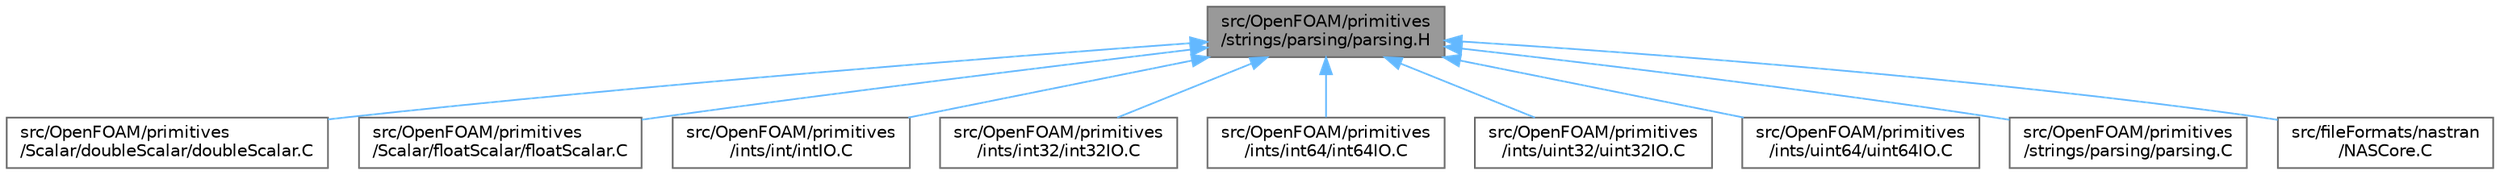 digraph "src/OpenFOAM/primitives/strings/parsing/parsing.H"
{
 // LATEX_PDF_SIZE
  bgcolor="transparent";
  edge [fontname=Helvetica,fontsize=10,labelfontname=Helvetica,labelfontsize=10];
  node [fontname=Helvetica,fontsize=10,shape=box,height=0.2,width=0.4];
  Node1 [id="Node000001",label="src/OpenFOAM/primitives\l/strings/parsing/parsing.H",height=0.2,width=0.4,color="gray40", fillcolor="grey60", style="filled", fontcolor="black",tooltip=" "];
  Node1 -> Node2 [id="edge1_Node000001_Node000002",dir="back",color="steelblue1",style="solid",tooltip=" "];
  Node2 [id="Node000002",label="src/OpenFOAM/primitives\l/Scalar/doubleScalar/doubleScalar.C",height=0.2,width=0.4,color="grey40", fillcolor="white", style="filled",URL="$doubleScalar_8C.html",tooltip=" "];
  Node1 -> Node3 [id="edge2_Node000001_Node000003",dir="back",color="steelblue1",style="solid",tooltip=" "];
  Node3 [id="Node000003",label="src/OpenFOAM/primitives\l/Scalar/floatScalar/floatScalar.C",height=0.2,width=0.4,color="grey40", fillcolor="white", style="filled",URL="$floatScalar_8C.html",tooltip=" "];
  Node1 -> Node4 [id="edge3_Node000001_Node000004",dir="back",color="steelblue1",style="solid",tooltip=" "];
  Node4 [id="Node000004",label="src/OpenFOAM/primitives\l/ints/int/intIO.C",height=0.2,width=0.4,color="grey40", fillcolor="white", style="filled",URL="$intIO_8C.html",tooltip=" "];
  Node1 -> Node5 [id="edge4_Node000001_Node000005",dir="back",color="steelblue1",style="solid",tooltip=" "];
  Node5 [id="Node000005",label="src/OpenFOAM/primitives\l/ints/int32/int32IO.C",height=0.2,width=0.4,color="grey40", fillcolor="white", style="filled",URL="$int32IO_8C.html",tooltip=" "];
  Node1 -> Node6 [id="edge5_Node000001_Node000006",dir="back",color="steelblue1",style="solid",tooltip=" "];
  Node6 [id="Node000006",label="src/OpenFOAM/primitives\l/ints/int64/int64IO.C",height=0.2,width=0.4,color="grey40", fillcolor="white", style="filled",URL="$int64IO_8C.html",tooltip=" "];
  Node1 -> Node7 [id="edge6_Node000001_Node000007",dir="back",color="steelblue1",style="solid",tooltip=" "];
  Node7 [id="Node000007",label="src/OpenFOAM/primitives\l/ints/uint32/uint32IO.C",height=0.2,width=0.4,color="grey40", fillcolor="white", style="filled",URL="$uint32IO_8C.html",tooltip=" "];
  Node1 -> Node8 [id="edge7_Node000001_Node000008",dir="back",color="steelblue1",style="solid",tooltip=" "];
  Node8 [id="Node000008",label="src/OpenFOAM/primitives\l/ints/uint64/uint64IO.C",height=0.2,width=0.4,color="grey40", fillcolor="white", style="filled",URL="$uint64IO_8C.html",tooltip=" "];
  Node1 -> Node9 [id="edge8_Node000001_Node000009",dir="back",color="steelblue1",style="solid",tooltip=" "];
  Node9 [id="Node000009",label="src/OpenFOAM/primitives\l/strings/parsing/parsing.C",height=0.2,width=0.4,color="grey40", fillcolor="white", style="filled",URL="$parsing_8C.html",tooltip=" "];
  Node1 -> Node10 [id="edge9_Node000001_Node000010",dir="back",color="steelblue1",style="solid",tooltip=" "];
  Node10 [id="Node000010",label="src/fileFormats/nastran\l/NASCore.C",height=0.2,width=0.4,color="grey40", fillcolor="white", style="filled",URL="$NASCore_8C.html",tooltip=" "];
}

